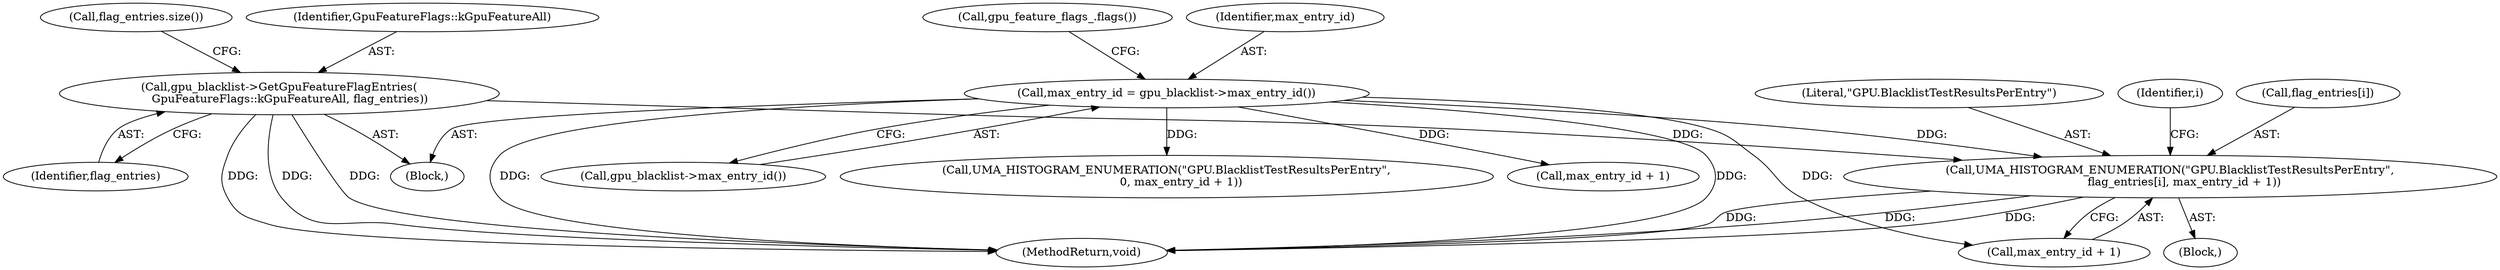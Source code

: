 digraph "0_Chrome_87c724d81f0210494211cd36814c4cb2cf4c4bd1@array" {
"1000168" [label="(Call,UMA_HISTOGRAM_ENUMERATION(\"GPU.BlacklistTestResultsPerEntry\",\n        flag_entries[i], max_entry_id + 1))"];
"1000151" [label="(Call,gpu_blacklist->GetGpuFeatureFlagEntries(\n      GpuFeatureFlags::kGpuFeatureAll, flag_entries))"];
"1000135" [label="(Call,max_entry_id = gpu_blacklist->max_entry_id())"];
"1000169" [label="(Literal,\"GPU.BlacklistTestResultsPerEntry\")"];
"1000173" [label="(Call,max_entry_id + 1)"];
"1000137" [label="(Call,gpu_blacklist->max_entry_id())"];
"1000142" [label="(Call,UMA_HISTOGRAM_ENUMERATION(\"GPU.BlacklistTestResultsPerEntry\",\n        0, max_entry_id + 1))"];
"1000176" [label="(MethodReturn,void)"];
"1000101" [label="(Block,)"];
"1000155" [label="(Call,flag_entries.size())"];
"1000166" [label="(Identifier,i)"];
"1000135" [label="(Call,max_entry_id = gpu_blacklist->max_entry_id())"];
"1000167" [label="(Block,)"];
"1000153" [label="(Identifier,flag_entries)"];
"1000140" [label="(Call,gpu_feature_flags_.flags())"];
"1000145" [label="(Call,max_entry_id + 1)"];
"1000152" [label="(Identifier,GpuFeatureFlags::kGpuFeatureAll)"];
"1000170" [label="(Call,flag_entries[i])"];
"1000168" [label="(Call,UMA_HISTOGRAM_ENUMERATION(\"GPU.BlacklistTestResultsPerEntry\",\n        flag_entries[i], max_entry_id + 1))"];
"1000136" [label="(Identifier,max_entry_id)"];
"1000151" [label="(Call,gpu_blacklist->GetGpuFeatureFlagEntries(\n      GpuFeatureFlags::kGpuFeatureAll, flag_entries))"];
"1000168" -> "1000167"  [label="AST: "];
"1000168" -> "1000173"  [label="CFG: "];
"1000169" -> "1000168"  [label="AST: "];
"1000170" -> "1000168"  [label="AST: "];
"1000173" -> "1000168"  [label="AST: "];
"1000166" -> "1000168"  [label="CFG: "];
"1000168" -> "1000176"  [label="DDG: "];
"1000168" -> "1000176"  [label="DDG: "];
"1000168" -> "1000176"  [label="DDG: "];
"1000151" -> "1000168"  [label="DDG: "];
"1000135" -> "1000168"  [label="DDG: "];
"1000151" -> "1000101"  [label="AST: "];
"1000151" -> "1000153"  [label="CFG: "];
"1000152" -> "1000151"  [label="AST: "];
"1000153" -> "1000151"  [label="AST: "];
"1000155" -> "1000151"  [label="CFG: "];
"1000151" -> "1000176"  [label="DDG: "];
"1000151" -> "1000176"  [label="DDG: "];
"1000151" -> "1000176"  [label="DDG: "];
"1000135" -> "1000101"  [label="AST: "];
"1000135" -> "1000137"  [label="CFG: "];
"1000136" -> "1000135"  [label="AST: "];
"1000137" -> "1000135"  [label="AST: "];
"1000140" -> "1000135"  [label="CFG: "];
"1000135" -> "1000176"  [label="DDG: "];
"1000135" -> "1000176"  [label="DDG: "];
"1000135" -> "1000142"  [label="DDG: "];
"1000135" -> "1000145"  [label="DDG: "];
"1000135" -> "1000173"  [label="DDG: "];
}
